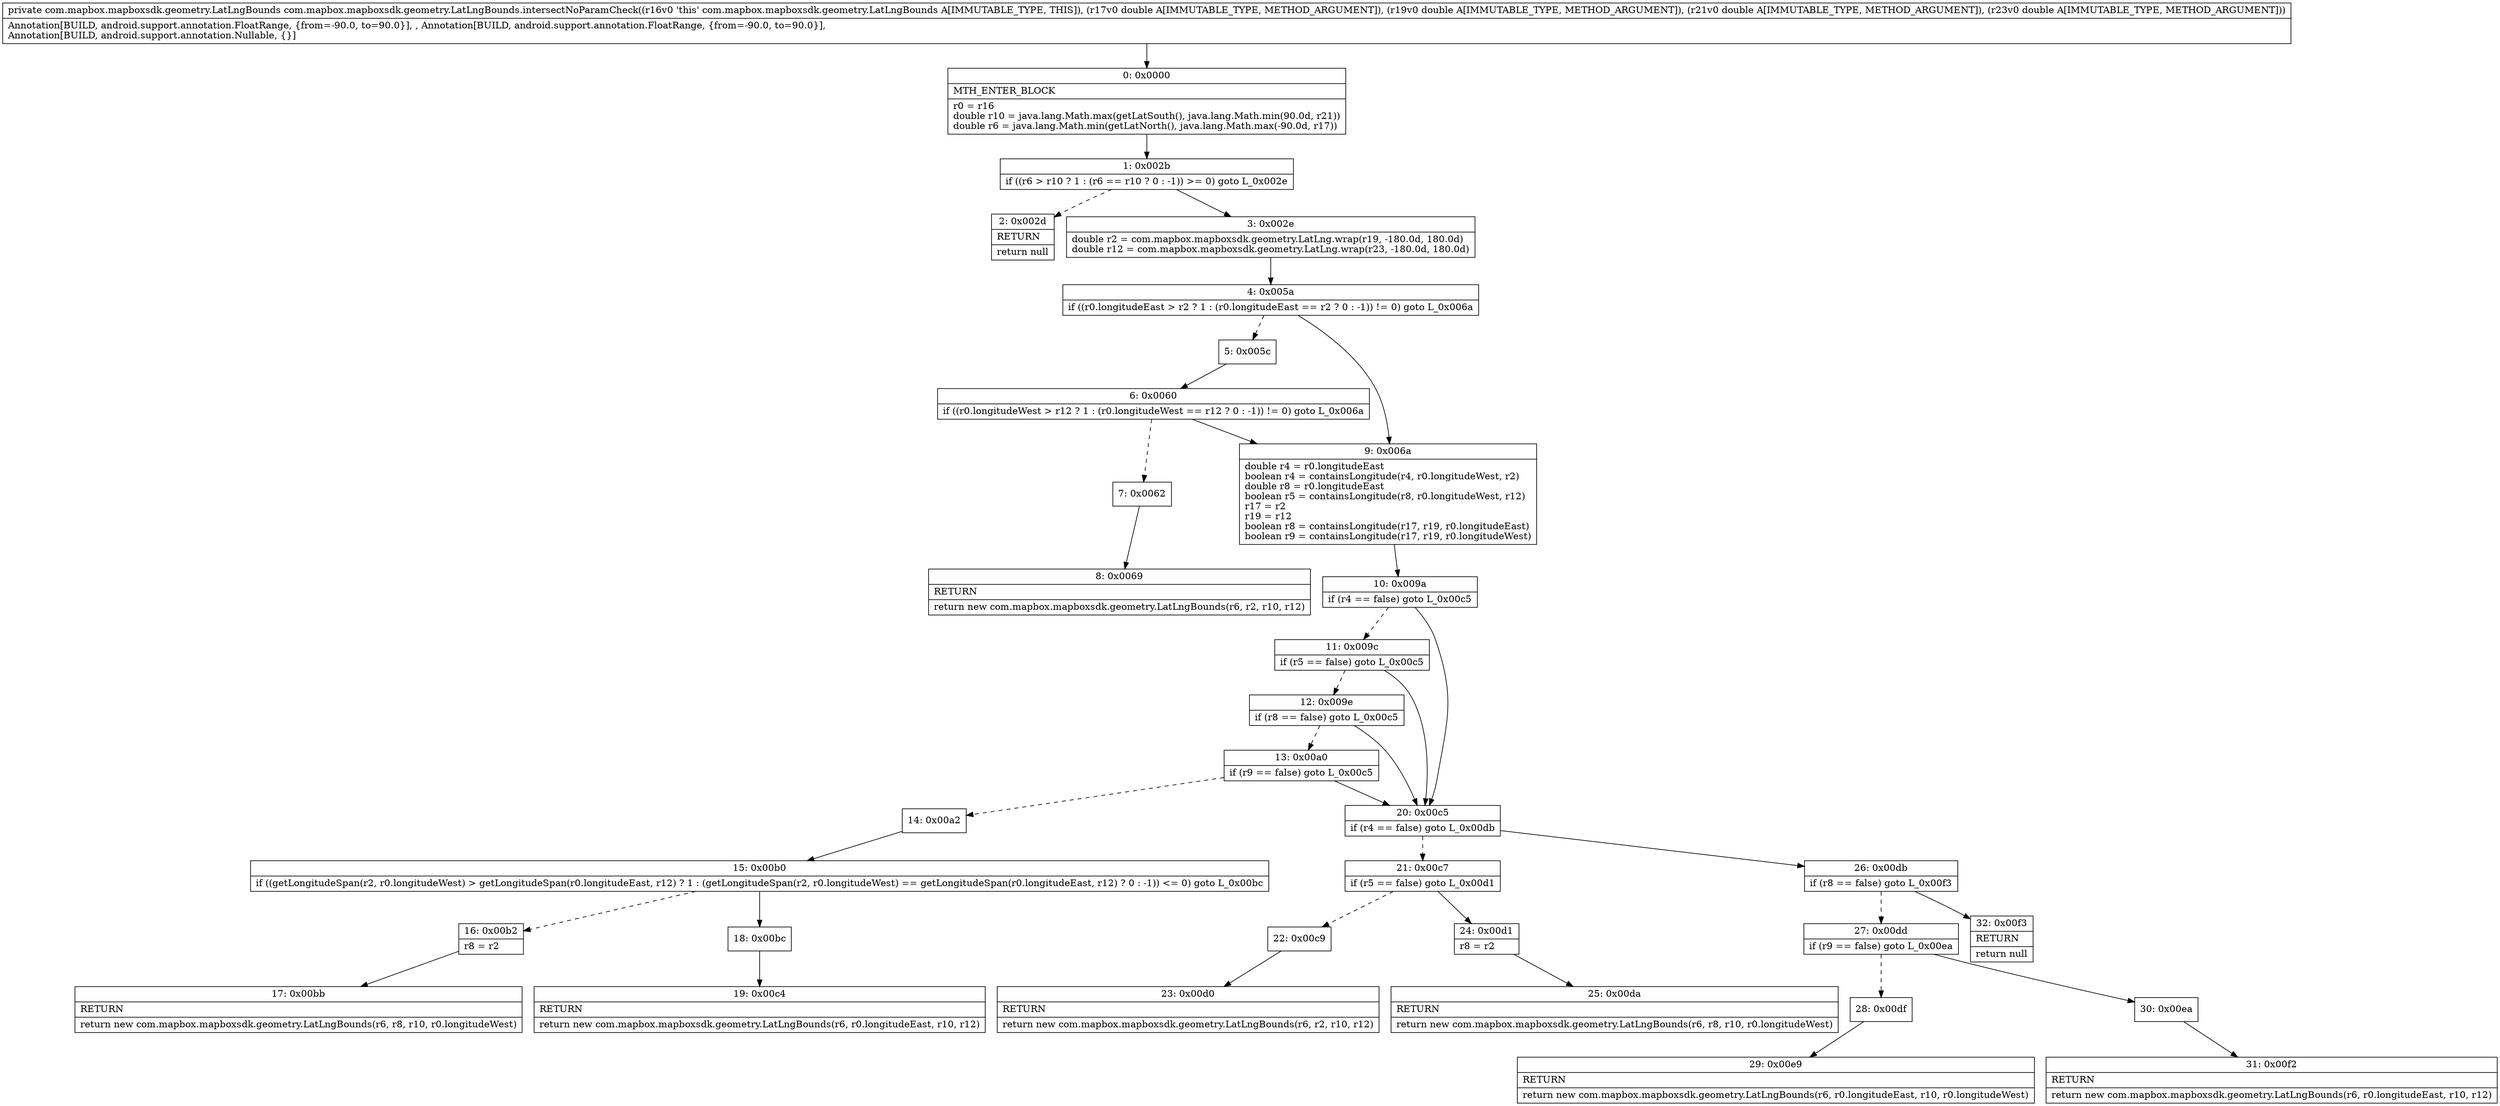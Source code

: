 digraph "CFG forcom.mapbox.mapboxsdk.geometry.LatLngBounds.intersectNoParamCheck(DDDD)Lcom\/mapbox\/mapboxsdk\/geometry\/LatLngBounds;" {
Node_0 [shape=record,label="{0\:\ 0x0000|MTH_ENTER_BLOCK\l|r0 = r16\ldouble r10 = java.lang.Math.max(getLatSouth(), java.lang.Math.min(90.0d, r21))\ldouble r6 = java.lang.Math.min(getLatNorth(), java.lang.Math.max(\-90.0d, r17))\l}"];
Node_1 [shape=record,label="{1\:\ 0x002b|if ((r6 \> r10 ? 1 : (r6 == r10 ? 0 : \-1)) \>= 0) goto L_0x002e\l}"];
Node_2 [shape=record,label="{2\:\ 0x002d|RETURN\l|return null\l}"];
Node_3 [shape=record,label="{3\:\ 0x002e|double r2 = com.mapbox.mapboxsdk.geometry.LatLng.wrap(r19, \-180.0d, 180.0d)\ldouble r12 = com.mapbox.mapboxsdk.geometry.LatLng.wrap(r23, \-180.0d, 180.0d)\l}"];
Node_4 [shape=record,label="{4\:\ 0x005a|if ((r0.longitudeEast \> r2 ? 1 : (r0.longitudeEast == r2 ? 0 : \-1)) != 0) goto L_0x006a\l}"];
Node_5 [shape=record,label="{5\:\ 0x005c}"];
Node_6 [shape=record,label="{6\:\ 0x0060|if ((r0.longitudeWest \> r12 ? 1 : (r0.longitudeWest == r12 ? 0 : \-1)) != 0) goto L_0x006a\l}"];
Node_7 [shape=record,label="{7\:\ 0x0062}"];
Node_8 [shape=record,label="{8\:\ 0x0069|RETURN\l|return new com.mapbox.mapboxsdk.geometry.LatLngBounds(r6, r2, r10, r12)\l}"];
Node_9 [shape=record,label="{9\:\ 0x006a|double r4 = r0.longitudeEast\lboolean r4 = containsLongitude(r4, r0.longitudeWest, r2)\ldouble r8 = r0.longitudeEast\lboolean r5 = containsLongitude(r8, r0.longitudeWest, r12)\lr17 = r2\lr19 = r12\lboolean r8 = containsLongitude(r17, r19, r0.longitudeEast)\lboolean r9 = containsLongitude(r17, r19, r0.longitudeWest)\l}"];
Node_10 [shape=record,label="{10\:\ 0x009a|if (r4 == false) goto L_0x00c5\l}"];
Node_11 [shape=record,label="{11\:\ 0x009c|if (r5 == false) goto L_0x00c5\l}"];
Node_12 [shape=record,label="{12\:\ 0x009e|if (r8 == false) goto L_0x00c5\l}"];
Node_13 [shape=record,label="{13\:\ 0x00a0|if (r9 == false) goto L_0x00c5\l}"];
Node_14 [shape=record,label="{14\:\ 0x00a2}"];
Node_15 [shape=record,label="{15\:\ 0x00b0|if ((getLongitudeSpan(r2, r0.longitudeWest) \> getLongitudeSpan(r0.longitudeEast, r12) ? 1 : (getLongitudeSpan(r2, r0.longitudeWest) == getLongitudeSpan(r0.longitudeEast, r12) ? 0 : \-1)) \<= 0) goto L_0x00bc\l}"];
Node_16 [shape=record,label="{16\:\ 0x00b2|r8 = r2\l}"];
Node_17 [shape=record,label="{17\:\ 0x00bb|RETURN\l|return new com.mapbox.mapboxsdk.geometry.LatLngBounds(r6, r8, r10, r0.longitudeWest)\l}"];
Node_18 [shape=record,label="{18\:\ 0x00bc}"];
Node_19 [shape=record,label="{19\:\ 0x00c4|RETURN\l|return new com.mapbox.mapboxsdk.geometry.LatLngBounds(r6, r0.longitudeEast, r10, r12)\l}"];
Node_20 [shape=record,label="{20\:\ 0x00c5|if (r4 == false) goto L_0x00db\l}"];
Node_21 [shape=record,label="{21\:\ 0x00c7|if (r5 == false) goto L_0x00d1\l}"];
Node_22 [shape=record,label="{22\:\ 0x00c9}"];
Node_23 [shape=record,label="{23\:\ 0x00d0|RETURN\l|return new com.mapbox.mapboxsdk.geometry.LatLngBounds(r6, r2, r10, r12)\l}"];
Node_24 [shape=record,label="{24\:\ 0x00d1|r8 = r2\l}"];
Node_25 [shape=record,label="{25\:\ 0x00da|RETURN\l|return new com.mapbox.mapboxsdk.geometry.LatLngBounds(r6, r8, r10, r0.longitudeWest)\l}"];
Node_26 [shape=record,label="{26\:\ 0x00db|if (r8 == false) goto L_0x00f3\l}"];
Node_27 [shape=record,label="{27\:\ 0x00dd|if (r9 == false) goto L_0x00ea\l}"];
Node_28 [shape=record,label="{28\:\ 0x00df}"];
Node_29 [shape=record,label="{29\:\ 0x00e9|RETURN\l|return new com.mapbox.mapboxsdk.geometry.LatLngBounds(r6, r0.longitudeEast, r10, r0.longitudeWest)\l}"];
Node_30 [shape=record,label="{30\:\ 0x00ea}"];
Node_31 [shape=record,label="{31\:\ 0x00f2|RETURN\l|return new com.mapbox.mapboxsdk.geometry.LatLngBounds(r6, r0.longitudeEast, r10, r12)\l}"];
Node_32 [shape=record,label="{32\:\ 0x00f3|RETURN\l|return null\l}"];
MethodNode[shape=record,label="{private com.mapbox.mapboxsdk.geometry.LatLngBounds com.mapbox.mapboxsdk.geometry.LatLngBounds.intersectNoParamCheck((r16v0 'this' com.mapbox.mapboxsdk.geometry.LatLngBounds A[IMMUTABLE_TYPE, THIS]), (r17v0 double A[IMMUTABLE_TYPE, METHOD_ARGUMENT]), (r19v0 double A[IMMUTABLE_TYPE, METHOD_ARGUMENT]), (r21v0 double A[IMMUTABLE_TYPE, METHOD_ARGUMENT]), (r23v0 double A[IMMUTABLE_TYPE, METHOD_ARGUMENT]))  | Annotation[BUILD, android.support.annotation.FloatRange, \{from=\-90.0, to=90.0\}], , Annotation[BUILD, android.support.annotation.FloatRange, \{from=\-90.0, to=90.0\}], \lAnnotation[BUILD, android.support.annotation.Nullable, \{\}]\l}"];
MethodNode -> Node_0;
Node_0 -> Node_1;
Node_1 -> Node_2[style=dashed];
Node_1 -> Node_3;
Node_3 -> Node_4;
Node_4 -> Node_5[style=dashed];
Node_4 -> Node_9;
Node_5 -> Node_6;
Node_6 -> Node_7[style=dashed];
Node_6 -> Node_9;
Node_7 -> Node_8;
Node_9 -> Node_10;
Node_10 -> Node_11[style=dashed];
Node_10 -> Node_20;
Node_11 -> Node_12[style=dashed];
Node_11 -> Node_20;
Node_12 -> Node_13[style=dashed];
Node_12 -> Node_20;
Node_13 -> Node_14[style=dashed];
Node_13 -> Node_20;
Node_14 -> Node_15;
Node_15 -> Node_16[style=dashed];
Node_15 -> Node_18;
Node_16 -> Node_17;
Node_18 -> Node_19;
Node_20 -> Node_21[style=dashed];
Node_20 -> Node_26;
Node_21 -> Node_22[style=dashed];
Node_21 -> Node_24;
Node_22 -> Node_23;
Node_24 -> Node_25;
Node_26 -> Node_27[style=dashed];
Node_26 -> Node_32;
Node_27 -> Node_28[style=dashed];
Node_27 -> Node_30;
Node_28 -> Node_29;
Node_30 -> Node_31;
}

